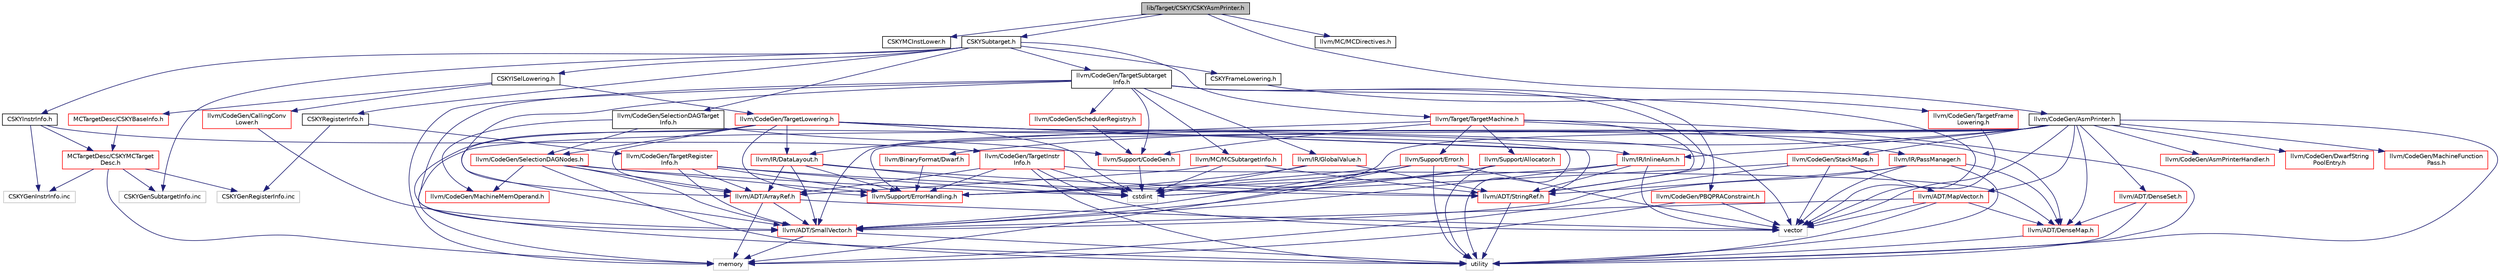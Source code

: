digraph "lib/Target/CSKY/CSKYAsmPrinter.h"
{
 // LATEX_PDF_SIZE
  bgcolor="transparent";
  edge [fontname="Helvetica",fontsize="10",labelfontname="Helvetica",labelfontsize="10"];
  node [fontname="Helvetica",fontsize="10",shape=record];
  Node1 [label="lib/Target/CSKY/CSKYAsmPrinter.h",height=0.2,width=0.4,color="black", fillcolor="grey75", style="filled", fontcolor="black",tooltip=" "];
  Node1 -> Node2 [color="midnightblue",fontsize="10",style="solid",fontname="Helvetica"];
  Node2 [label="CSKYMCInstLower.h",height=0.2,width=0.4,color="black",URL="$CSKYMCInstLower_8h.html",tooltip=" "];
  Node1 -> Node3 [color="midnightblue",fontsize="10",style="solid",fontname="Helvetica"];
  Node3 [label="CSKYSubtarget.h",height=0.2,width=0.4,color="black",URL="$CSKYSubtarget_8h.html",tooltip=" "];
  Node3 -> Node4 [color="midnightblue",fontsize="10",style="solid",fontname="Helvetica"];
  Node4 [label="CSKYFrameLowering.h",height=0.2,width=0.4,color="black",URL="$CSKYFrameLowering_8h.html",tooltip=" "];
  Node4 -> Node5 [color="midnightblue",fontsize="10",style="solid",fontname="Helvetica"];
  Node5 [label="llvm/CodeGen/TargetFrame\lLowering.h",height=0.2,width=0.4,color="red",URL="$TargetFrameLowering_8h.html",tooltip=" "];
  Node5 -> Node89 [color="midnightblue",fontsize="10",style="solid",fontname="Helvetica"];
  Node89 [label="vector",height=0.2,width=0.4,color="grey75",tooltip=" "];
  Node3 -> Node145 [color="midnightblue",fontsize="10",style="solid",fontname="Helvetica"];
  Node145 [label="CSKYISelLowering.h",height=0.2,width=0.4,color="black",URL="$CSKYISelLowering_8h.html",tooltip=" "];
  Node145 -> Node146 [color="midnightblue",fontsize="10",style="solid",fontname="Helvetica"];
  Node146 [label="MCTargetDesc/CSKYBaseInfo.h",height=0.2,width=0.4,color="red",URL="$CSKYBaseInfo_8h.html",tooltip=" "];
  Node146 -> Node147 [color="midnightblue",fontsize="10",style="solid",fontname="Helvetica"];
  Node147 [label="MCTargetDesc/CSKYMCTarget\lDesc.h",height=0.2,width=0.4,color="red",URL="$CSKYMCTargetDesc_8h.html",tooltip=" "];
  Node147 -> Node32 [color="midnightblue",fontsize="10",style="solid",fontname="Helvetica"];
  Node32 [label="memory",height=0.2,width=0.4,color="grey75",tooltip=" "];
  Node147 -> Node150 [color="midnightblue",fontsize="10",style="solid",fontname="Helvetica"];
  Node150 [label="CSKYGenRegisterInfo.inc",height=0.2,width=0.4,color="grey75",tooltip=" "];
  Node147 -> Node151 [color="midnightblue",fontsize="10",style="solid",fontname="Helvetica"];
  Node151 [label="CSKYGenInstrInfo.inc",height=0.2,width=0.4,color="grey75",tooltip=" "];
  Node147 -> Node152 [color="midnightblue",fontsize="10",style="solid",fontname="Helvetica"];
  Node152 [label="CSKYGenSubtargetInfo.inc",height=0.2,width=0.4,color="grey75",tooltip=" "];
  Node145 -> Node153 [color="midnightblue",fontsize="10",style="solid",fontname="Helvetica"];
  Node153 [label="llvm/CodeGen/CallingConv\lLower.h",height=0.2,width=0.4,color="red",URL="$CallingConvLower_8h.html",tooltip=" "];
  Node153 -> Node24 [color="midnightblue",fontsize="10",style="solid",fontname="Helvetica"];
  Node24 [label="llvm/ADT/SmallVector.h",height=0.2,width=0.4,color="red",URL="$SmallVector_8h.html",tooltip=" "];
  Node24 -> Node32 [color="midnightblue",fontsize="10",style="solid",fontname="Helvetica"];
  Node24 -> Node9 [color="midnightblue",fontsize="10",style="solid",fontname="Helvetica"];
  Node9 [label="utility",height=0.2,width=0.4,color="grey75",tooltip=" "];
  Node145 -> Node157 [color="midnightblue",fontsize="10",style="solid",fontname="Helvetica"];
  Node157 [label="llvm/CodeGen/TargetLowering.h",height=0.2,width=0.4,color="red",URL="$TargetLowering_8h.html",tooltip=" "];
  Node157 -> Node87 [color="midnightblue",fontsize="10",style="solid",fontname="Helvetica"];
  Node87 [label="llvm/ADT/ArrayRef.h",height=0.2,width=0.4,color="red",URL="$ArrayRef_8h.html",tooltip=" "];
  Node87 -> Node24 [color="midnightblue",fontsize="10",style="solid",fontname="Helvetica"];
  Node87 -> Node32 [color="midnightblue",fontsize="10",style="solid",fontname="Helvetica"];
  Node87 -> Node89 [color="midnightblue",fontsize="10",style="solid",fontname="Helvetica"];
  Node157 -> Node83 [color="midnightblue",fontsize="10",style="solid",fontname="Helvetica"];
  Node83 [label="llvm/ADT/DenseMap.h",height=0.2,width=0.4,color="red",URL="$DenseMap_8h.html",tooltip=" "];
  Node83 -> Node9 [color="midnightblue",fontsize="10",style="solid",fontname="Helvetica"];
  Node157 -> Node24 [color="midnightblue",fontsize="10",style="solid",fontname="Helvetica"];
  Node157 -> Node34 [color="midnightblue",fontsize="10",style="solid",fontname="Helvetica"];
  Node34 [label="llvm/ADT/StringRef.h",height=0.2,width=0.4,color="red",URL="$StringRef_8h.html",tooltip=" "];
  Node34 -> Node9 [color="midnightblue",fontsize="10",style="solid",fontname="Helvetica"];
  Node157 -> Node231 [color="midnightblue",fontsize="10",style="solid",fontname="Helvetica"];
  Node231 [label="llvm/CodeGen/SelectionDAGNodes.h",height=0.2,width=0.4,color="red",URL="$SelectionDAGNodes_8h.html",tooltip=" "];
  Node231 -> Node87 [color="midnightblue",fontsize="10",style="solid",fontname="Helvetica"];
  Node231 -> Node24 [color="midnightblue",fontsize="10",style="solid",fontname="Helvetica"];
  Node231 -> Node73 [color="midnightblue",fontsize="10",style="solid",fontname="Helvetica"];
  Node73 [label="llvm/CodeGen/MachineMemOperand.h",height=0.2,width=0.4,color="red",URL="$MachineMemOperand_8h.html",tooltip=" "];
  Node231 -> Node11 [color="midnightblue",fontsize="10",style="solid",fontname="Helvetica"];
  Node11 [label="llvm/Support/ErrorHandling.h",height=0.2,width=0.4,color="red",URL="$Support_2ErrorHandling_8h.html",tooltip=" "];
  Node231 -> Node17 [color="midnightblue",fontsize="10",style="solid",fontname="Helvetica"];
  Node17 [label="cstdint",height=0.2,width=0.4,color="grey75",tooltip=" "];
  Node231 -> Node9 [color="midnightblue",fontsize="10",style="solid",fontname="Helvetica"];
  Node157 -> Node182 [color="midnightblue",fontsize="10",style="solid",fontname="Helvetica"];
  Node182 [label="llvm/IR/DataLayout.h",height=0.2,width=0.4,color="red",URL="$DataLayout_8h.html",tooltip=" "];
  Node182 -> Node87 [color="midnightblue",fontsize="10",style="solid",fontname="Helvetica"];
  Node182 -> Node24 [color="midnightblue",fontsize="10",style="solid",fontname="Helvetica"];
  Node182 -> Node34 [color="midnightblue",fontsize="10",style="solid",fontname="Helvetica"];
  Node182 -> Node11 [color="midnightblue",fontsize="10",style="solid",fontname="Helvetica"];
  Node182 -> Node17 [color="midnightblue",fontsize="10",style="solid",fontname="Helvetica"];
  Node157 -> Node126 [color="midnightblue",fontsize="10",style="solid",fontname="Helvetica"];
  Node126 [label="llvm/IR/InlineAsm.h",height=0.2,width=0.4,color="red",URL="$InlineAsm_8h.html",tooltip=" "];
  Node126 -> Node24 [color="midnightblue",fontsize="10",style="solid",fontname="Helvetica"];
  Node126 -> Node34 [color="midnightblue",fontsize="10",style="solid",fontname="Helvetica"];
  Node126 -> Node11 [color="midnightblue",fontsize="10",style="solid",fontname="Helvetica"];
  Node126 -> Node89 [color="midnightblue",fontsize="10",style="solid",fontname="Helvetica"];
  Node157 -> Node11 [color="midnightblue",fontsize="10",style="solid",fontname="Helvetica"];
  Node157 -> Node17 [color="midnightblue",fontsize="10",style="solid",fontname="Helvetica"];
  Node157 -> Node9 [color="midnightblue",fontsize="10",style="solid",fontname="Helvetica"];
  Node157 -> Node89 [color="midnightblue",fontsize="10",style="solid",fontname="Helvetica"];
  Node3 -> Node234 [color="midnightblue",fontsize="10",style="solid",fontname="Helvetica"];
  Node234 [label="CSKYInstrInfo.h",height=0.2,width=0.4,color="black",URL="$CSKYInstrInfo_8h.html",tooltip=" "];
  Node234 -> Node147 [color="midnightblue",fontsize="10",style="solid",fontname="Helvetica"];
  Node234 -> Node235 [color="midnightblue",fontsize="10",style="solid",fontname="Helvetica"];
  Node235 [label="llvm/CodeGen/TargetInstr\lInfo.h",height=0.2,width=0.4,color="red",URL="$TargetInstrInfo_8h.html",tooltip=" "];
  Node235 -> Node87 [color="midnightblue",fontsize="10",style="solid",fontname="Helvetica"];
  Node235 -> Node83 [color="midnightblue",fontsize="10",style="solid",fontname="Helvetica"];
  Node235 -> Node11 [color="midnightblue",fontsize="10",style="solid",fontname="Helvetica"];
  Node235 -> Node17 [color="midnightblue",fontsize="10",style="solid",fontname="Helvetica"];
  Node235 -> Node9 [color="midnightblue",fontsize="10",style="solid",fontname="Helvetica"];
  Node235 -> Node89 [color="midnightblue",fontsize="10",style="solid",fontname="Helvetica"];
  Node234 -> Node151 [color="midnightblue",fontsize="10",style="solid",fontname="Helvetica"];
  Node3 -> Node274 [color="midnightblue",fontsize="10",style="solid",fontname="Helvetica"];
  Node274 [label="CSKYRegisterInfo.h",height=0.2,width=0.4,color="black",URL="$CSKYRegisterInfo_8h.html",tooltip=" "];
  Node274 -> Node242 [color="midnightblue",fontsize="10",style="solid",fontname="Helvetica"];
  Node242 [label="llvm/CodeGen/TargetRegister\lInfo.h",height=0.2,width=0.4,color="red",URL="$TargetRegisterInfo_8h.html",tooltip=" "];
  Node242 -> Node87 [color="midnightblue",fontsize="10",style="solid",fontname="Helvetica"];
  Node242 -> Node24 [color="midnightblue",fontsize="10",style="solid",fontname="Helvetica"];
  Node242 -> Node34 [color="midnightblue",fontsize="10",style="solid",fontname="Helvetica"];
  Node242 -> Node11 [color="midnightblue",fontsize="10",style="solid",fontname="Helvetica"];
  Node242 -> Node17 [color="midnightblue",fontsize="10",style="solid",fontname="Helvetica"];
  Node274 -> Node150 [color="midnightblue",fontsize="10",style="solid",fontname="Helvetica"];
  Node3 -> Node275 [color="midnightblue",fontsize="10",style="solid",fontname="Helvetica"];
  Node275 [label="llvm/CodeGen/SelectionDAGTarget\lInfo.h",height=0.2,width=0.4,color="black",URL="$SelectionDAGTargetInfo_8h.html",tooltip=" "];
  Node275 -> Node73 [color="midnightblue",fontsize="10",style="solid",fontname="Helvetica"];
  Node275 -> Node231 [color="midnightblue",fontsize="10",style="solid",fontname="Helvetica"];
  Node275 -> Node167 [color="midnightblue",fontsize="10",style="solid",fontname="Helvetica"];
  Node167 [label="llvm/Support/CodeGen.h",height=0.2,width=0.4,color="red",URL="$CodeGen_8h.html",tooltip=" "];
  Node167 -> Node17 [color="midnightblue",fontsize="10",style="solid",fontname="Helvetica"];
  Node275 -> Node9 [color="midnightblue",fontsize="10",style="solid",fontname="Helvetica"];
  Node3 -> Node250 [color="midnightblue",fontsize="10",style="solid",fontname="Helvetica"];
  Node250 [label="llvm/CodeGen/TargetSubtarget\lInfo.h",height=0.2,width=0.4,color="black",URL="$TargetSubtargetInfo_8h.html",tooltip=" "];
  Node250 -> Node87 [color="midnightblue",fontsize="10",style="solid",fontname="Helvetica"];
  Node250 -> Node24 [color="midnightblue",fontsize="10",style="solid",fontname="Helvetica"];
  Node250 -> Node34 [color="midnightblue",fontsize="10",style="solid",fontname="Helvetica"];
  Node250 -> Node251 [color="midnightblue",fontsize="10",style="solid",fontname="Helvetica"];
  Node251 [label="llvm/CodeGen/PBQPRAConstraint.h",height=0.2,width=0.4,color="red",URL="$PBQPRAConstraint_8h.html",tooltip=" "];
  Node251 -> Node32 [color="midnightblue",fontsize="10",style="solid",fontname="Helvetica"];
  Node251 -> Node89 [color="midnightblue",fontsize="10",style="solid",fontname="Helvetica"];
  Node250 -> Node252 [color="midnightblue",fontsize="10",style="solid",fontname="Helvetica"];
  Node252 [label="llvm/CodeGen/SchedulerRegistry.h",height=0.2,width=0.4,color="red",URL="$SchedulerRegistry_8h.html",tooltip=" "];
  Node252 -> Node167 [color="midnightblue",fontsize="10",style="solid",fontname="Helvetica"];
  Node250 -> Node176 [color="midnightblue",fontsize="10",style="solid",fontname="Helvetica"];
  Node176 [label="llvm/IR/GlobalValue.h",height=0.2,width=0.4,color="red",URL="$GlobalValue_8h.html",tooltip=" "];
  Node176 -> Node34 [color="midnightblue",fontsize="10",style="solid",fontname="Helvetica"];
  Node176 -> Node11 [color="midnightblue",fontsize="10",style="solid",fontname="Helvetica"];
  Node176 -> Node17 [color="midnightblue",fontsize="10",style="solid",fontname="Helvetica"];
  Node250 -> Node256 [color="midnightblue",fontsize="10",style="solid",fontname="Helvetica"];
  Node256 [label="llvm/MC/MCSubtargetInfo.h",height=0.2,width=0.4,color="red",URL="$MCSubtargetInfo_8h.html",tooltip=" "];
  Node256 -> Node87 [color="midnightblue",fontsize="10",style="solid",fontname="Helvetica"];
  Node256 -> Node34 [color="midnightblue",fontsize="10",style="solid",fontname="Helvetica"];
  Node256 -> Node17 [color="midnightblue",fontsize="10",style="solid",fontname="Helvetica"];
  Node250 -> Node167 [color="midnightblue",fontsize="10",style="solid",fontname="Helvetica"];
  Node250 -> Node32 [color="midnightblue",fontsize="10",style="solid",fontname="Helvetica"];
  Node250 -> Node89 [color="midnightblue",fontsize="10",style="solid",fontname="Helvetica"];
  Node3 -> Node276 [color="midnightblue",fontsize="10",style="solid",fontname="Helvetica"];
  Node276 [label="llvm/Target/TargetMachine.h",height=0.2,width=0.4,color="red",URL="$Target_2TargetMachine_8h.html",tooltip=" "];
  Node276 -> Node34 [color="midnightblue",fontsize="10",style="solid",fontname="Helvetica"];
  Node276 -> Node182 [color="midnightblue",fontsize="10",style="solid",fontname="Helvetica"];
  Node276 -> Node160 [color="midnightblue",fontsize="10",style="solid",fontname="Helvetica"];
  Node160 [label="llvm/IR/PassManager.h",height=0.2,width=0.4,color="red",URL="$PassManager_8h.html",tooltip=" "];
  Node160 -> Node83 [color="midnightblue",fontsize="10",style="solid",fontname="Helvetica"];
  Node160 -> Node34 [color="midnightblue",fontsize="10",style="solid",fontname="Helvetica"];
  Node160 -> Node32 [color="midnightblue",fontsize="10",style="solid",fontname="Helvetica"];
  Node160 -> Node9 [color="midnightblue",fontsize="10",style="solid",fontname="Helvetica"];
  Node160 -> Node89 [color="midnightblue",fontsize="10",style="solid",fontname="Helvetica"];
  Node276 -> Node136 [color="midnightblue",fontsize="10",style="solid",fontname="Helvetica"];
  Node136 [label="llvm/Support/Allocator.h",height=0.2,width=0.4,color="red",URL="$Allocator_8h.html",tooltip=" "];
  Node136 -> Node24 [color="midnightblue",fontsize="10",style="solid",fontname="Helvetica"];
  Node136 -> Node17 [color="midnightblue",fontsize="10",style="solid",fontname="Helvetica"];
  Node136 -> Node9 [color="midnightblue",fontsize="10",style="solid",fontname="Helvetica"];
  Node276 -> Node167 [color="midnightblue",fontsize="10",style="solid",fontname="Helvetica"];
  Node276 -> Node192 [color="midnightblue",fontsize="10",style="solid",fontname="Helvetica"];
  Node192 [label="llvm/Support/Error.h",height=0.2,width=0.4,color="red",URL="$Support_2Error_8h.html",tooltip=" "];
  Node192 -> Node24 [color="midnightblue",fontsize="10",style="solid",fontname="Helvetica"];
  Node192 -> Node11 [color="midnightblue",fontsize="10",style="solid",fontname="Helvetica"];
  Node192 -> Node17 [color="midnightblue",fontsize="10",style="solid",fontname="Helvetica"];
  Node192 -> Node32 [color="midnightblue",fontsize="10",style="solid",fontname="Helvetica"];
  Node192 -> Node9 [color="midnightblue",fontsize="10",style="solid",fontname="Helvetica"];
  Node192 -> Node89 [color="midnightblue",fontsize="10",style="solid",fontname="Helvetica"];
  Node276 -> Node9 [color="midnightblue",fontsize="10",style="solid",fontname="Helvetica"];
  Node3 -> Node152 [color="midnightblue",fontsize="10",style="solid",fontname="Helvetica"];
  Node1 -> Node280 [color="midnightblue",fontsize="10",style="solid",fontname="Helvetica"];
  Node280 [label="llvm/CodeGen/AsmPrinter.h",height=0.2,width=0.4,color="black",URL="$AsmPrinter_8h.html",tooltip=" "];
  Node280 -> Node83 [color="midnightblue",fontsize="10",style="solid",fontname="Helvetica"];
  Node280 -> Node163 [color="midnightblue",fontsize="10",style="solid",fontname="Helvetica"];
  Node163 [label="llvm/ADT/DenseSet.h",height=0.2,width=0.4,color="red",URL="$DenseSet_8h.html",tooltip=" "];
  Node163 -> Node83 [color="midnightblue",fontsize="10",style="solid",fontname="Helvetica"];
  Node163 -> Node9 [color="midnightblue",fontsize="10",style="solid",fontname="Helvetica"];
  Node280 -> Node205 [color="midnightblue",fontsize="10",style="solid",fontname="Helvetica"];
  Node205 [label="llvm/ADT/MapVector.h",height=0.2,width=0.4,color="red",URL="$MapVector_8h.html",tooltip=" "];
  Node205 -> Node83 [color="midnightblue",fontsize="10",style="solid",fontname="Helvetica"];
  Node205 -> Node24 [color="midnightblue",fontsize="10",style="solid",fontname="Helvetica"];
  Node205 -> Node9 [color="midnightblue",fontsize="10",style="solid",fontname="Helvetica"];
  Node205 -> Node89 [color="midnightblue",fontsize="10",style="solid",fontname="Helvetica"];
  Node280 -> Node24 [color="midnightblue",fontsize="10",style="solid",fontname="Helvetica"];
  Node280 -> Node281 [color="midnightblue",fontsize="10",style="solid",fontname="Helvetica"];
  Node281 [label="llvm/BinaryFormat/Dwarf.h",height=0.2,width=0.4,color="red",URL="$Dwarf_8h.html",tooltip=" "];
  Node281 -> Node11 [color="midnightblue",fontsize="10",style="solid",fontname="Helvetica"];
  Node280 -> Node284 [color="midnightblue",fontsize="10",style="solid",fontname="Helvetica"];
  Node284 [label="llvm/CodeGen/AsmPrinterHandler.h",height=0.2,width=0.4,color="red",URL="$AsmPrinterHandler_8h.html",tooltip=" "];
  Node280 -> Node285 [color="midnightblue",fontsize="10",style="solid",fontname="Helvetica"];
  Node285 [label="llvm/CodeGen/DwarfString\lPoolEntry.h",height=0.2,width=0.4,color="red",URL="$DwarfStringPoolEntry_8h.html",tooltip=" "];
  Node280 -> Node264 [color="midnightblue",fontsize="10",style="solid",fontname="Helvetica"];
  Node264 [label="llvm/CodeGen/MachineFunction\lPass.h",height=0.2,width=0.4,color="red",URL="$MachineFunctionPass_8h.html",tooltip=" "];
  Node280 -> Node286 [color="midnightblue",fontsize="10",style="solid",fontname="Helvetica"];
  Node286 [label="llvm/CodeGen/StackMaps.h",height=0.2,width=0.4,color="red",URL="$StackMaps_8h.html",tooltip=" "];
  Node286 -> Node205 [color="midnightblue",fontsize="10",style="solid",fontname="Helvetica"];
  Node286 -> Node24 [color="midnightblue",fontsize="10",style="solid",fontname="Helvetica"];
  Node286 -> Node17 [color="midnightblue",fontsize="10",style="solid",fontname="Helvetica"];
  Node286 -> Node89 [color="midnightblue",fontsize="10",style="solid",fontname="Helvetica"];
  Node280 -> Node126 [color="midnightblue",fontsize="10",style="solid",fontname="Helvetica"];
  Node280 -> Node11 [color="midnightblue",fontsize="10",style="solid",fontname="Helvetica"];
  Node280 -> Node17 [color="midnightblue",fontsize="10",style="solid",fontname="Helvetica"];
  Node280 -> Node32 [color="midnightblue",fontsize="10",style="solid",fontname="Helvetica"];
  Node280 -> Node9 [color="midnightblue",fontsize="10",style="solid",fontname="Helvetica"];
  Node280 -> Node89 [color="midnightblue",fontsize="10",style="solid",fontname="Helvetica"];
  Node1 -> Node287 [color="midnightblue",fontsize="10",style="solid",fontname="Helvetica"];
  Node287 [label="llvm/MC/MCDirectives.h",height=0.2,width=0.4,color="black",URL="$MCDirectives_8h.html",tooltip=" "];
}
